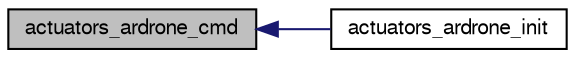 digraph "actuators_ardrone_cmd"
{
  edge [fontname="FreeSans",fontsize="10",labelfontname="FreeSans",labelfontsize="10"];
  node [fontname="FreeSans",fontsize="10",shape=record];
  rankdir="LR";
  Node1 [label="actuators_ardrone_cmd",height=0.2,width=0.4,color="black", fillcolor="grey75", style="filled", fontcolor="black"];
  Node1 -> Node2 [dir="back",color="midnightblue",fontsize="10",style="solid",fontname="FreeSans"];
  Node2 [label="actuators_ardrone_init",height=0.2,width=0.4,color="black", fillcolor="white", style="filled",URL="$boards_2ardrone_2actuators_8h.html#a66817eeee5ae2f12c1a42abd2ff443ea"];
}

